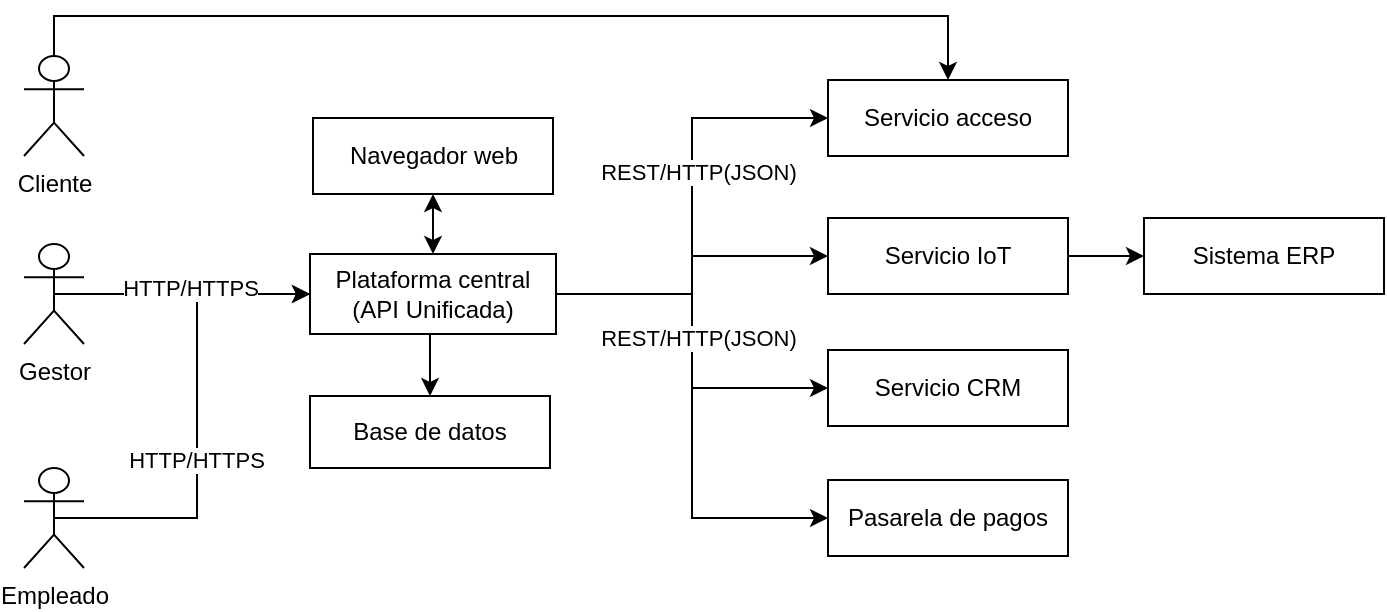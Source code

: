 <mxfile version="28.2.7">
  <diagram name="Página-1" id="AW_4SV1VjklhSY8sd2_t">
    <mxGraphModel dx="1042" dy="527" grid="0" gridSize="10" guides="1" tooltips="1" connect="1" arrows="1" fold="1" page="1" pageScale="1" pageWidth="1169" pageHeight="827" math="0" shadow="0">
      <root>
        <mxCell id="0" />
        <mxCell id="1" parent="0" />
        <mxCell id="UKE0n8psNcdYN7biPq4F-11" style="edgeStyle=orthogonalEdgeStyle;rounded=0;orthogonalLoop=1;jettySize=auto;html=1;exitX=0.5;exitY=0;exitDx=0;exitDy=0;exitPerimeter=0;entryX=0.5;entryY=0;entryDx=0;entryDy=0;" edge="1" parent="1" source="fFbLZVn89i1oZEoZOz1--1" target="UKE0n8psNcdYN7biPq4F-4">
          <mxGeometry relative="1" as="geometry" />
        </mxCell>
        <mxCell id="fFbLZVn89i1oZEoZOz1--1" value="Cliente&lt;div&gt;&lt;br&gt;&lt;/div&gt;" style="shape=umlActor;verticalLabelPosition=bottom;verticalAlign=top;html=1;outlineConnect=0;" parent="1" vertex="1">
          <mxGeometry x="70" y="153" width="30" height="50" as="geometry" />
        </mxCell>
        <mxCell id="UKE0n8psNcdYN7biPq4F-15" style="edgeStyle=orthogonalEdgeStyle;rounded=0;orthogonalLoop=1;jettySize=auto;html=1;exitX=0.5;exitY=1;exitDx=0;exitDy=0;entryX=0.5;entryY=0;entryDx=0;entryDy=0;" edge="1" parent="1" source="fFbLZVn89i1oZEoZOz1--17" target="UKE0n8psNcdYN7biPq4F-3">
          <mxGeometry relative="1" as="geometry" />
        </mxCell>
        <mxCell id="UKE0n8psNcdYN7biPq4F-16" style="edgeStyle=orthogonalEdgeStyle;rounded=0;orthogonalLoop=1;jettySize=auto;html=1;exitX=1;exitY=0.5;exitDx=0;exitDy=0;entryX=0;entryY=0.5;entryDx=0;entryDy=0;" edge="1" parent="1" source="fFbLZVn89i1oZEoZOz1--17" target="UKE0n8psNcdYN7biPq4F-4">
          <mxGeometry relative="1" as="geometry" />
        </mxCell>
        <mxCell id="UKE0n8psNcdYN7biPq4F-23" value="REST/HTTP(JSON)" style="edgeLabel;html=1;align=center;verticalAlign=middle;resizable=0;points=[];" vertex="1" connectable="0" parent="UKE0n8psNcdYN7biPq4F-16">
          <mxGeometry x="0.154" y="-3" relative="1" as="geometry">
            <mxPoint as="offset" />
          </mxGeometry>
        </mxCell>
        <mxCell id="UKE0n8psNcdYN7biPq4F-17" style="edgeStyle=orthogonalEdgeStyle;rounded=0;orthogonalLoop=1;jettySize=auto;html=1;exitX=1;exitY=0.5;exitDx=0;exitDy=0;entryX=0;entryY=0.5;entryDx=0;entryDy=0;" edge="1" parent="1" source="fFbLZVn89i1oZEoZOz1--17" target="UKE0n8psNcdYN7biPq4F-5">
          <mxGeometry relative="1" as="geometry" />
        </mxCell>
        <mxCell id="UKE0n8psNcdYN7biPq4F-18" style="edgeStyle=orthogonalEdgeStyle;rounded=0;orthogonalLoop=1;jettySize=auto;html=1;exitX=1;exitY=0.5;exitDx=0;exitDy=0;entryX=0;entryY=0.5;entryDx=0;entryDy=0;" edge="1" parent="1" source="fFbLZVn89i1oZEoZOz1--17" target="UKE0n8psNcdYN7biPq4F-6">
          <mxGeometry relative="1" as="geometry" />
        </mxCell>
        <mxCell id="UKE0n8psNcdYN7biPq4F-19" style="edgeStyle=orthogonalEdgeStyle;rounded=0;orthogonalLoop=1;jettySize=auto;html=1;exitX=1;exitY=0.5;exitDx=0;exitDy=0;entryX=0;entryY=0.5;entryDx=0;entryDy=0;" edge="1" parent="1" source="fFbLZVn89i1oZEoZOz1--17" target="UKE0n8psNcdYN7biPq4F-9">
          <mxGeometry relative="1" as="geometry" />
        </mxCell>
        <mxCell id="UKE0n8psNcdYN7biPq4F-24" value="REST/HTTP(JSON)" style="edgeLabel;html=1;align=center;verticalAlign=middle;resizable=0;points=[];" vertex="1" connectable="0" parent="UKE0n8psNcdYN7biPq4F-19">
          <mxGeometry x="-0.276" y="3" relative="1" as="geometry">
            <mxPoint as="offset" />
          </mxGeometry>
        </mxCell>
        <mxCell id="fFbLZVn89i1oZEoZOz1--17" value="Plataforma central (API Unificada)" style="rounded=0;whiteSpace=wrap;html=1;" parent="1" vertex="1">
          <mxGeometry x="213" y="252" width="123" height="40" as="geometry" />
        </mxCell>
        <mxCell id="UKE0n8psNcdYN7biPq4F-13" style="edgeStyle=orthogonalEdgeStyle;rounded=0;orthogonalLoop=1;jettySize=auto;html=1;exitX=0.5;exitY=0.5;exitDx=0;exitDy=0;exitPerimeter=0;entryX=0;entryY=0.5;entryDx=0;entryDy=0;" edge="1" parent="1" source="fFbLZVn89i1oZEoZOz1--23" target="fFbLZVn89i1oZEoZOz1--17">
          <mxGeometry relative="1" as="geometry" />
        </mxCell>
        <mxCell id="UKE0n8psNcdYN7biPq4F-21" value="HTTP/HTTPS" style="edgeLabel;html=1;align=center;verticalAlign=middle;resizable=0;points=[];" vertex="1" connectable="0" parent="UKE0n8psNcdYN7biPq4F-13">
          <mxGeometry x="-0.161" y="1" relative="1" as="geometry">
            <mxPoint as="offset" />
          </mxGeometry>
        </mxCell>
        <mxCell id="fFbLZVn89i1oZEoZOz1--23" value="Empleado" style="shape=umlActor;verticalLabelPosition=bottom;verticalAlign=top;html=1;outlineConnect=0;" parent="1" vertex="1">
          <mxGeometry x="70" y="359" width="30" height="50" as="geometry" />
        </mxCell>
        <mxCell id="UKE0n8psNcdYN7biPq4F-12" style="edgeStyle=orthogonalEdgeStyle;rounded=0;orthogonalLoop=1;jettySize=auto;html=1;exitX=0.5;exitY=0.5;exitDx=0;exitDy=0;exitPerimeter=0;entryX=0;entryY=0.5;entryDx=0;entryDy=0;" edge="1" parent="1" source="fFbLZVn89i1oZEoZOz1--24" target="fFbLZVn89i1oZEoZOz1--17">
          <mxGeometry relative="1" as="geometry" />
        </mxCell>
        <mxCell id="UKE0n8psNcdYN7biPq4F-22" value="HTTP/HTTPS" style="edgeLabel;html=1;align=center;verticalAlign=middle;resizable=0;points=[];" vertex="1" connectable="0" parent="UKE0n8psNcdYN7biPq4F-12">
          <mxGeometry x="-0.334" y="1" relative="1" as="geometry">
            <mxPoint x="25" y="-2" as="offset" />
          </mxGeometry>
        </mxCell>
        <mxCell id="fFbLZVn89i1oZEoZOz1--24" value="Gestor" style="shape=umlActor;verticalLabelPosition=bottom;verticalAlign=top;html=1;outlineConnect=0;" parent="1" vertex="1">
          <mxGeometry x="70" y="247" width="30" height="50" as="geometry" />
        </mxCell>
        <mxCell id="UKE0n8psNcdYN7biPq4F-3" value="Base de datos" style="rounded=0;whiteSpace=wrap;html=1;" vertex="1" parent="1">
          <mxGeometry x="213" y="323" width="120" height="36" as="geometry" />
        </mxCell>
        <mxCell id="UKE0n8psNcdYN7biPq4F-4" value="Servicio acceso" style="rounded=0;whiteSpace=wrap;html=1;" vertex="1" parent="1">
          <mxGeometry x="472" y="165" width="120" height="38" as="geometry" />
        </mxCell>
        <mxCell id="UKE0n8psNcdYN7biPq4F-20" style="edgeStyle=orthogonalEdgeStyle;rounded=0;orthogonalLoop=1;jettySize=auto;html=1;exitX=1;exitY=0.5;exitDx=0;exitDy=0;entryX=0;entryY=0.5;entryDx=0;entryDy=0;" edge="1" parent="1" source="UKE0n8psNcdYN7biPq4F-5" target="UKE0n8psNcdYN7biPq4F-7">
          <mxGeometry relative="1" as="geometry" />
        </mxCell>
        <mxCell id="UKE0n8psNcdYN7biPq4F-5" value="Servicio IoT" style="rounded=0;whiteSpace=wrap;html=1;" vertex="1" parent="1">
          <mxGeometry x="472" y="234" width="120" height="38" as="geometry" />
        </mxCell>
        <mxCell id="UKE0n8psNcdYN7biPq4F-6" value="Servicio CRM" style="rounded=0;whiteSpace=wrap;html=1;" vertex="1" parent="1">
          <mxGeometry x="472" y="300" width="120" height="38" as="geometry" />
        </mxCell>
        <mxCell id="UKE0n8psNcdYN7biPq4F-7" value="Sistema ERP" style="rounded=0;whiteSpace=wrap;html=1;" vertex="1" parent="1">
          <mxGeometry x="630" y="234" width="120" height="38" as="geometry" />
        </mxCell>
        <mxCell id="UKE0n8psNcdYN7biPq4F-8" value="Navegador web" style="rounded=0;whiteSpace=wrap;html=1;" vertex="1" parent="1">
          <mxGeometry x="214.5" y="184" width="120" height="38" as="geometry" />
        </mxCell>
        <mxCell id="UKE0n8psNcdYN7biPq4F-9" value="Pasarela de pagos" style="rounded=0;whiteSpace=wrap;html=1;" vertex="1" parent="1">
          <mxGeometry x="472" y="365" width="120" height="38" as="geometry" />
        </mxCell>
        <mxCell id="UKE0n8psNcdYN7biPq4F-14" value="" style="endArrow=classic;startArrow=classic;html=1;rounded=0;entryX=0.5;entryY=1;entryDx=0;entryDy=0;exitX=0.5;exitY=0;exitDx=0;exitDy=0;" edge="1" parent="1" source="fFbLZVn89i1oZEoZOz1--17" target="UKE0n8psNcdYN7biPq4F-8">
          <mxGeometry width="50" height="50" relative="1" as="geometry">
            <mxPoint x="300" y="323" as="sourcePoint" />
            <mxPoint x="350" y="273" as="targetPoint" />
          </mxGeometry>
        </mxCell>
      </root>
    </mxGraphModel>
  </diagram>
</mxfile>
